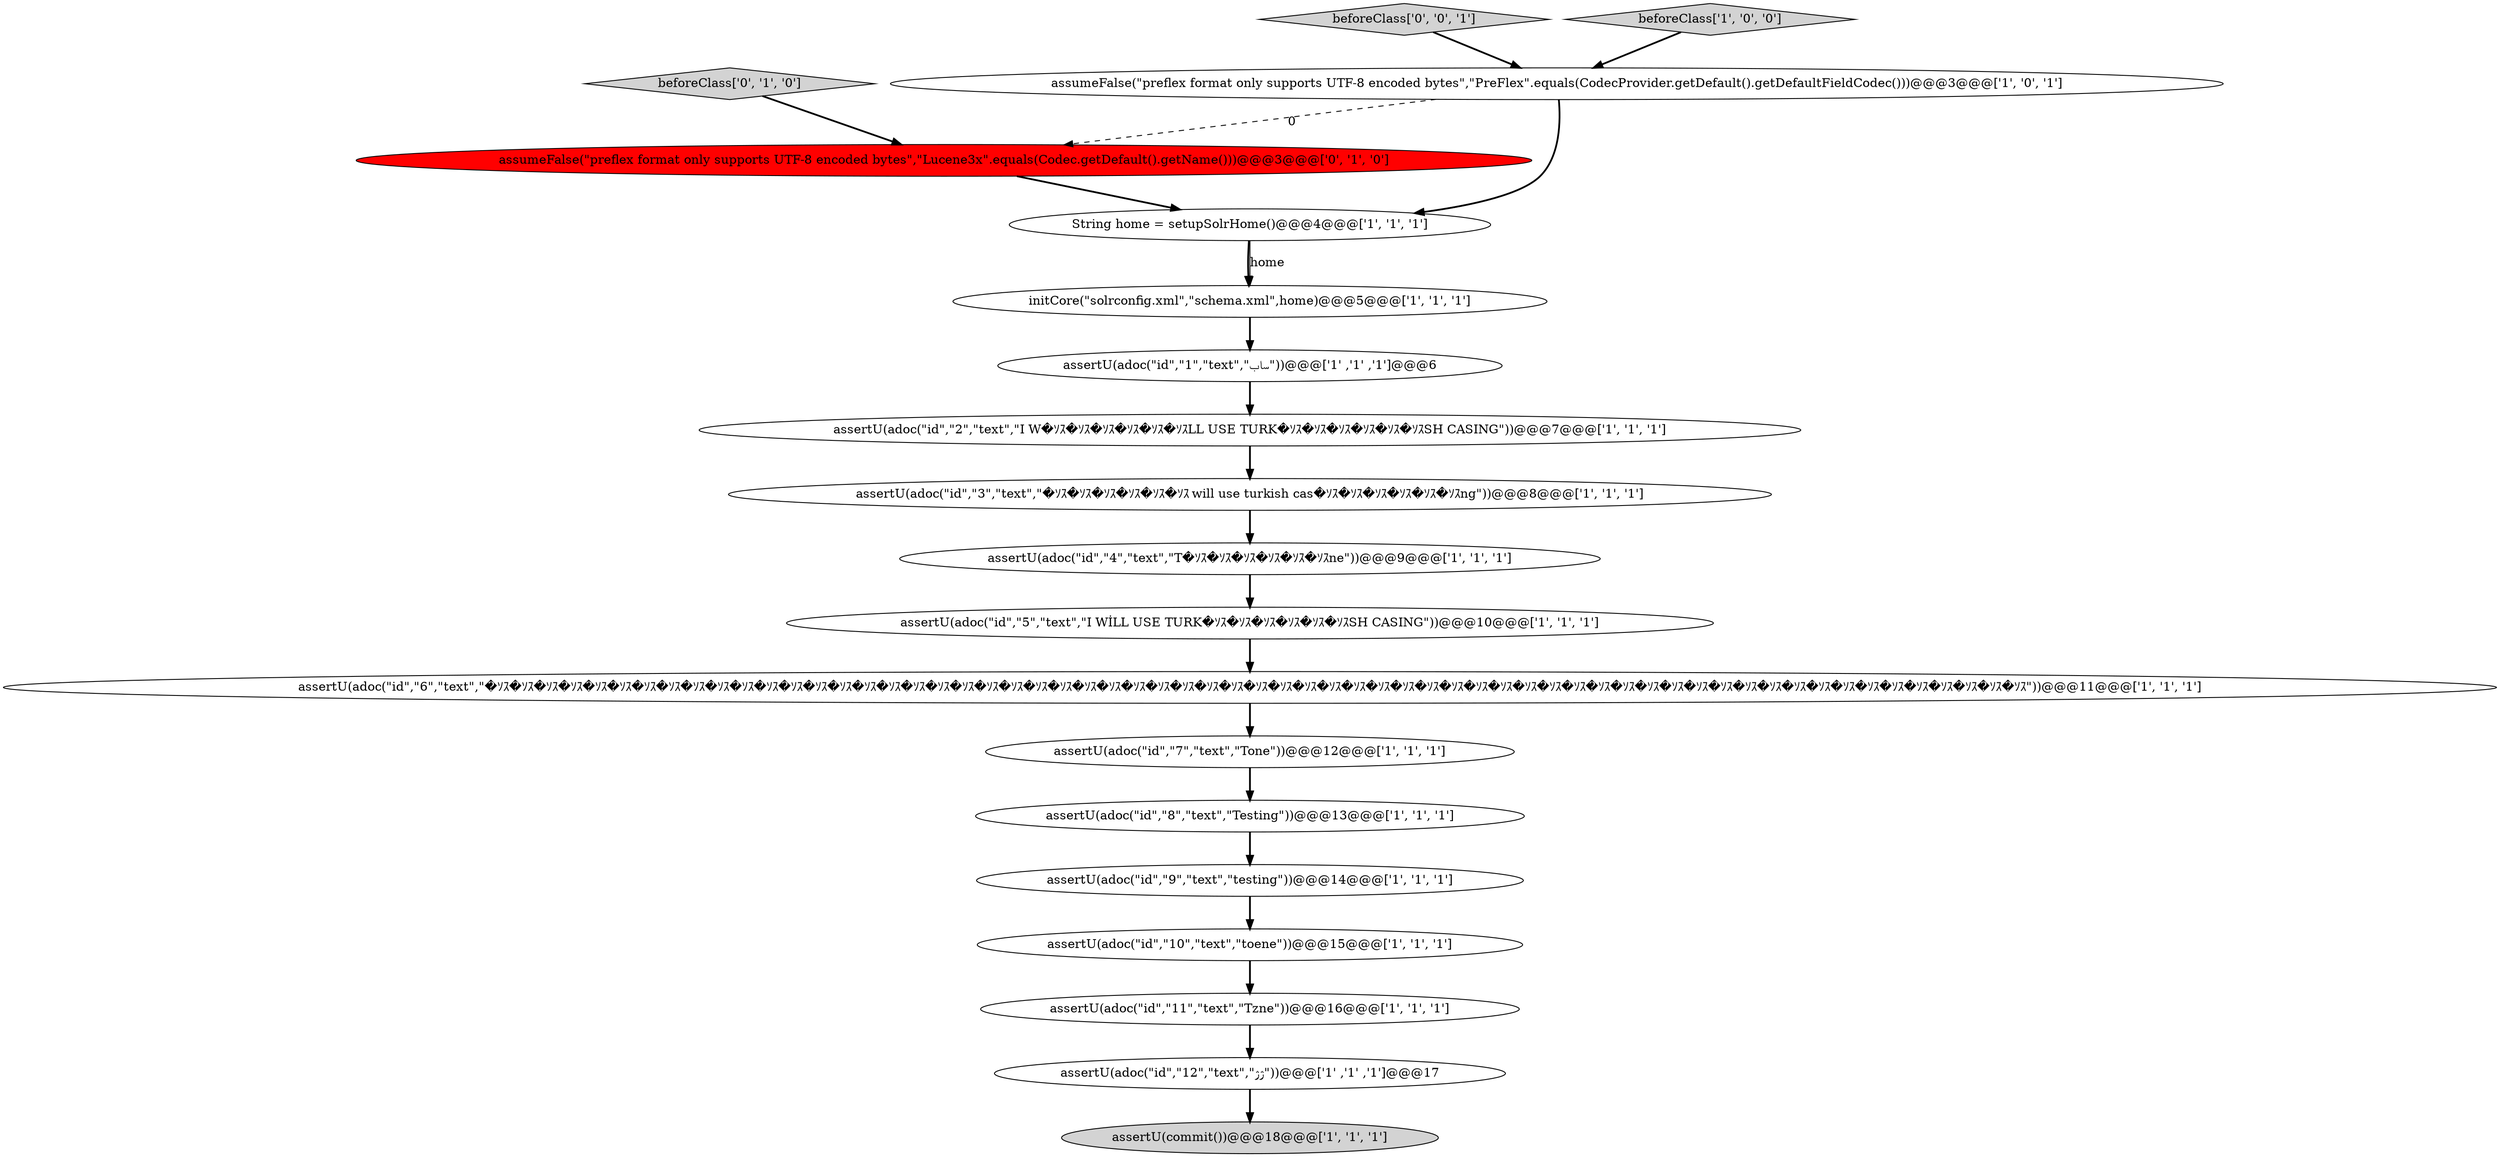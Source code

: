 digraph {
6 [style = filled, label = "assertU(adoc(\"id\",\"6\",\"text\",\"�ｿｽ�ｿｽ�ｿｽ�ｿｽ�ｿｽ�ｿｽ�ｿｽ�ｿｽ�ｿｽ�ｿｽ�ｿｽ�ｿｽ�ｿｽ�ｿｽ�ｿｽ�ｿｽ�ｿｽ�ｿｽ�ｿｽ�ｿｽ�ｿｽ�ｿｽ�ｿｽ�ｿｽ�ｿｽ�ｿｽ�ｿｽ�ｿｽ�ｿｽ�ｿｽ�ｿｽ�ｿｽ�ｿｽ�ｿｽ�ｿｽ�ｿｽ�ｿｽ�ｿｽ�ｿｽ�ｿｽ�ｿｽ�ｿｽ�ｿｽ�ｿｽ�ｿｽ�ｿｽ�ｿｽ�ｿｽ�ｿｽ�ｿｽ�ｿｽ�ｿｽ�ｿｽ�ｿｽ�ｿｽ�ｿｽ�ｿｽ�ｿｽ�ｿｽ�ｿｽ�ｿｽ�ｿｽ�ｿｽ\"))@@@11@@@['1', '1', '1']", fillcolor = white, shape = ellipse image = "AAA0AAABBB1BBB"];
14 [style = filled, label = "assertU(adoc(\"id\",\"1\",\"text\",\"ساب\"))@@@6@@@['1', '1', '1']", fillcolor = white, shape = ellipse image = "AAA0AAABBB1BBB"];
15 [style = filled, label = "assertU(adoc(\"id\",\"11\",\"text\",\"Tzne\"))@@@16@@@['1', '1', '1']", fillcolor = white, shape = ellipse image = "AAA0AAABBB1BBB"];
3 [style = filled, label = "assumeFalse(\"preflex format only supports UTF-8 encoded bytes\",\"PreFlex\".equals(CodecProvider.getDefault().getDefaultFieldCodec()))@@@3@@@['1', '0', '1']", fillcolor = white, shape = ellipse image = "AAA0AAABBB1BBB"];
4 [style = filled, label = "assertU(adoc(\"id\",\"8\",\"text\",\"Testing\"))@@@13@@@['1', '1', '1']", fillcolor = white, shape = ellipse image = "AAA0AAABBB1BBB"];
1 [style = filled, label = "assertU(adoc(\"id\",\"7\",\"text\",\"Tone\"))@@@12@@@['1', '1', '1']", fillcolor = white, shape = ellipse image = "AAA0AAABBB1BBB"];
5 [style = filled, label = "assertU(adoc(\"id\",\"2\",\"text\",\"I W�ｿｽ�ｿｽ�ｿｽ�ｿｽ�ｿｽ�ｿｽLL USE TURK�ｿｽ�ｿｽ�ｿｽ�ｿｽ�ｿｽ�ｿｽSH CASING\"))@@@7@@@['1', '1', '1']", fillcolor = white, shape = ellipse image = "AAA0AAABBB1BBB"];
8 [style = filled, label = "assertU(adoc(\"id\",\"5\",\"text\",\"I WİLL USE TURK�ｿｽ�ｿｽ�ｿｽ�ｿｽ�ｿｽ�ｿｽSH CASING\"))@@@10@@@['1', '1', '1']", fillcolor = white, shape = ellipse image = "AAA0AAABBB1BBB"];
9 [style = filled, label = "assertU(adoc(\"id\",\"10\",\"text\",\"toene\"))@@@15@@@['1', '1', '1']", fillcolor = white, shape = ellipse image = "AAA0AAABBB1BBB"];
16 [style = filled, label = "assertU(adoc(\"id\",\"4\",\"text\",\"T�ｿｽ�ｿｽ�ｿｽ�ｿｽ�ｿｽ�ｿｽne\"))@@@9@@@['1', '1', '1']", fillcolor = white, shape = ellipse image = "AAA0AAABBB1BBB"];
17 [style = filled, label = "beforeClass['0', '1', '0']", fillcolor = lightgray, shape = diamond image = "AAA0AAABBB2BBB"];
19 [style = filled, label = "beforeClass['0', '0', '1']", fillcolor = lightgray, shape = diamond image = "AAA0AAABBB3BBB"];
11 [style = filled, label = "beforeClass['1', '0', '0']", fillcolor = lightgray, shape = diamond image = "AAA0AAABBB1BBB"];
2 [style = filled, label = "assertU(adoc(\"id\",\"12\",\"text\",\"ژژ\"))@@@17@@@['1', '1', '1']", fillcolor = white, shape = ellipse image = "AAA0AAABBB1BBB"];
12 [style = filled, label = "assertU(adoc(\"id\",\"9\",\"text\",\"testing\"))@@@14@@@['1', '1', '1']", fillcolor = white, shape = ellipse image = "AAA0AAABBB1BBB"];
13 [style = filled, label = "initCore(\"solrconfig.xml\",\"schema.xml\",home)@@@5@@@['1', '1', '1']", fillcolor = white, shape = ellipse image = "AAA0AAABBB1BBB"];
7 [style = filled, label = "String home = setupSolrHome()@@@4@@@['1', '1', '1']", fillcolor = white, shape = ellipse image = "AAA0AAABBB1BBB"];
0 [style = filled, label = "assertU(adoc(\"id\",\"3\",\"text\",\"�ｿｽ�ｿｽ�ｿｽ�ｿｽ�ｿｽ�ｿｽ will use turkish cas�ｿｽ�ｿｽ�ｿｽ�ｿｽ�ｿｽ�ｿｽng\"))@@@8@@@['1', '1', '1']", fillcolor = white, shape = ellipse image = "AAA0AAABBB1BBB"];
18 [style = filled, label = "assumeFalse(\"preflex format only supports UTF-8 encoded bytes\",\"Lucene3x\".equals(Codec.getDefault().getName()))@@@3@@@['0', '1', '0']", fillcolor = red, shape = ellipse image = "AAA1AAABBB2BBB"];
10 [style = filled, label = "assertU(commit())@@@18@@@['1', '1', '1']", fillcolor = lightgray, shape = ellipse image = "AAA0AAABBB1BBB"];
7->13 [style = bold, label=""];
0->16 [style = bold, label=""];
1->4 [style = bold, label=""];
15->2 [style = bold, label=""];
16->8 [style = bold, label=""];
3->18 [style = dashed, label="0"];
8->6 [style = bold, label=""];
12->9 [style = bold, label=""];
2->10 [style = bold, label=""];
6->1 [style = bold, label=""];
5->0 [style = bold, label=""];
3->7 [style = bold, label=""];
11->3 [style = bold, label=""];
9->15 [style = bold, label=""];
7->13 [style = solid, label="home"];
4->12 [style = bold, label=""];
18->7 [style = bold, label=""];
13->14 [style = bold, label=""];
19->3 [style = bold, label=""];
17->18 [style = bold, label=""];
14->5 [style = bold, label=""];
}
